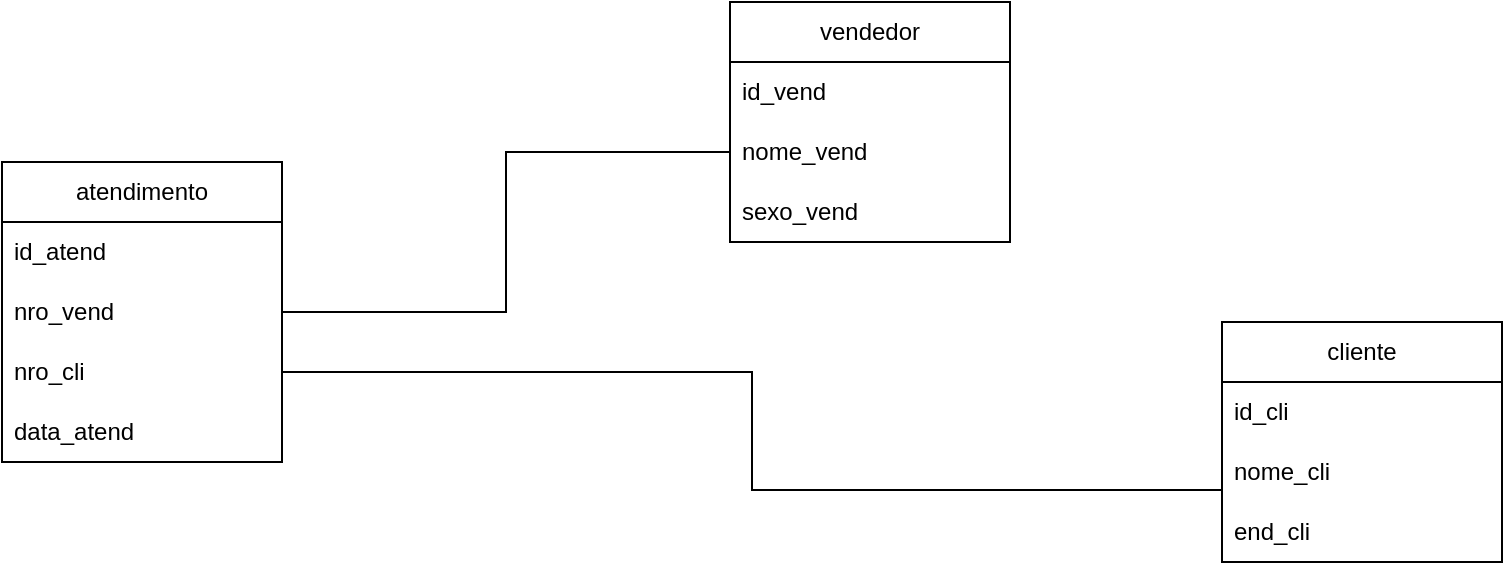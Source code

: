 <mxfile version="23.1.1" type="github">
  <diagram name="Página-1" id="v1_KJpu35iNwVzmVDaW8">
    <mxGraphModel dx="872" dy="473" grid="1" gridSize="10" guides="1" tooltips="1" connect="1" arrows="1" fold="1" page="1" pageScale="1" pageWidth="827" pageHeight="1169" math="0" shadow="0">
      <root>
        <mxCell id="0" />
        <mxCell id="1" parent="0" />
        <mxCell id="cG8tGduGhJKw7n1heg0O-16" value="vendedor" style="swimlane;fontStyle=0;childLayout=stackLayout;horizontal=1;startSize=30;horizontalStack=0;resizeParent=1;resizeParentMax=0;resizeLast=0;collapsible=1;marginBottom=0;whiteSpace=wrap;html=1;" vertex="1" parent="1">
          <mxGeometry x="414" y="10" width="140" height="120" as="geometry" />
        </mxCell>
        <mxCell id="cG8tGduGhJKw7n1heg0O-17" value="id_vend" style="text;strokeColor=none;fillColor=none;align=left;verticalAlign=middle;spacingLeft=4;spacingRight=4;overflow=hidden;points=[[0,0.5],[1,0.5]];portConstraint=eastwest;rotatable=0;whiteSpace=wrap;html=1;" vertex="1" parent="cG8tGduGhJKw7n1heg0O-16">
          <mxGeometry y="30" width="140" height="30" as="geometry" />
        </mxCell>
        <mxCell id="cG8tGduGhJKw7n1heg0O-18" value="nome_vend" style="text;strokeColor=none;fillColor=none;align=left;verticalAlign=middle;spacingLeft=4;spacingRight=4;overflow=hidden;points=[[0,0.5],[1,0.5]];portConstraint=eastwest;rotatable=0;whiteSpace=wrap;html=1;" vertex="1" parent="cG8tGduGhJKw7n1heg0O-16">
          <mxGeometry y="60" width="140" height="30" as="geometry" />
        </mxCell>
        <mxCell id="cG8tGduGhJKw7n1heg0O-19" value="sexo_vend" style="text;strokeColor=none;fillColor=none;align=left;verticalAlign=middle;spacingLeft=4;spacingRight=4;overflow=hidden;points=[[0,0.5],[1,0.5]];portConstraint=eastwest;rotatable=0;whiteSpace=wrap;html=1;" vertex="1" parent="cG8tGduGhJKw7n1heg0O-16">
          <mxGeometry y="90" width="140" height="30" as="geometry" />
        </mxCell>
        <mxCell id="cG8tGduGhJKw7n1heg0O-20" value="atendimento" style="swimlane;fontStyle=0;childLayout=stackLayout;horizontal=1;startSize=30;horizontalStack=0;resizeParent=1;resizeParentMax=0;resizeLast=0;collapsible=1;marginBottom=0;whiteSpace=wrap;html=1;" vertex="1" parent="1">
          <mxGeometry x="50" y="90" width="140" height="150" as="geometry" />
        </mxCell>
        <mxCell id="cG8tGduGhJKw7n1heg0O-21" value="id_atend" style="text;strokeColor=none;fillColor=none;align=left;verticalAlign=middle;spacingLeft=4;spacingRight=4;overflow=hidden;points=[[0,0.5],[1,0.5]];portConstraint=eastwest;rotatable=0;whiteSpace=wrap;html=1;" vertex="1" parent="cG8tGduGhJKw7n1heg0O-20">
          <mxGeometry y="30" width="140" height="30" as="geometry" />
        </mxCell>
        <mxCell id="cG8tGduGhJKw7n1heg0O-22" value="nro_vend" style="text;strokeColor=none;fillColor=none;align=left;verticalAlign=middle;spacingLeft=4;spacingRight=4;overflow=hidden;points=[[0,0.5],[1,0.5]];portConstraint=eastwest;rotatable=0;whiteSpace=wrap;html=1;" vertex="1" parent="cG8tGduGhJKw7n1heg0O-20">
          <mxGeometry y="60" width="140" height="30" as="geometry" />
        </mxCell>
        <mxCell id="cG8tGduGhJKw7n1heg0O-23" value="nro_cli" style="text;strokeColor=none;fillColor=none;align=left;verticalAlign=middle;spacingLeft=4;spacingRight=4;overflow=hidden;points=[[0,0.5],[1,0.5]];portConstraint=eastwest;rotatable=0;whiteSpace=wrap;html=1;" vertex="1" parent="cG8tGduGhJKw7n1heg0O-20">
          <mxGeometry y="90" width="140" height="30" as="geometry" />
        </mxCell>
        <mxCell id="cG8tGduGhJKw7n1heg0O-24" value="data_atend" style="text;strokeColor=none;fillColor=none;align=left;verticalAlign=middle;spacingLeft=4;spacingRight=4;overflow=hidden;points=[[0,0.5],[1,0.5]];portConstraint=eastwest;rotatable=0;whiteSpace=wrap;html=1;" vertex="1" parent="cG8tGduGhJKw7n1heg0O-20">
          <mxGeometry y="120" width="140" height="30" as="geometry" />
        </mxCell>
        <mxCell id="cG8tGduGhJKw7n1heg0O-26" value="cliente" style="swimlane;fontStyle=0;childLayout=stackLayout;horizontal=1;startSize=30;horizontalStack=0;resizeParent=1;resizeParentMax=0;resizeLast=0;collapsible=1;marginBottom=0;whiteSpace=wrap;html=1;" vertex="1" parent="1">
          <mxGeometry x="660" y="170" width="140" height="120" as="geometry" />
        </mxCell>
        <mxCell id="cG8tGduGhJKw7n1heg0O-27" value="id_cli" style="text;strokeColor=none;fillColor=none;align=left;verticalAlign=middle;spacingLeft=4;spacingRight=4;overflow=hidden;points=[[0,0.5],[1,0.5]];portConstraint=eastwest;rotatable=0;whiteSpace=wrap;html=1;" vertex="1" parent="cG8tGduGhJKw7n1heg0O-26">
          <mxGeometry y="30" width="140" height="30" as="geometry" />
        </mxCell>
        <mxCell id="cG8tGduGhJKw7n1heg0O-28" value="nome_cli" style="text;strokeColor=none;fillColor=none;align=left;verticalAlign=middle;spacingLeft=4;spacingRight=4;overflow=hidden;points=[[0,0.5],[1,0.5]];portConstraint=eastwest;rotatable=0;whiteSpace=wrap;html=1;" vertex="1" parent="cG8tGduGhJKw7n1heg0O-26">
          <mxGeometry y="60" width="140" height="30" as="geometry" />
        </mxCell>
        <mxCell id="cG8tGduGhJKw7n1heg0O-29" value="end_cli" style="text;strokeColor=none;fillColor=none;align=left;verticalAlign=middle;spacingLeft=4;spacingRight=4;overflow=hidden;points=[[0,0.5],[1,0.5]];portConstraint=eastwest;rotatable=0;whiteSpace=wrap;html=1;" vertex="1" parent="cG8tGduGhJKw7n1heg0O-26">
          <mxGeometry y="90" width="140" height="30" as="geometry" />
        </mxCell>
        <mxCell id="cG8tGduGhJKw7n1heg0O-30" style="edgeStyle=orthogonalEdgeStyle;rounded=0;orthogonalLoop=1;jettySize=auto;html=1;entryX=0;entryY=0.5;entryDx=0;entryDy=0;startArrow=none;startFill=0;endArrow=none;endFill=0;" edge="1" parent="1" source="cG8tGduGhJKw7n1heg0O-22" target="cG8tGduGhJKw7n1heg0O-18">
          <mxGeometry relative="1" as="geometry" />
        </mxCell>
        <mxCell id="cG8tGduGhJKw7n1heg0O-31" style="edgeStyle=orthogonalEdgeStyle;rounded=0;orthogonalLoop=1;jettySize=auto;html=1;entryX=0;entryY=0.8;entryDx=0;entryDy=0;entryPerimeter=0;endArrow=none;endFill=0;" edge="1" parent="1" source="cG8tGduGhJKw7n1heg0O-23" target="cG8tGduGhJKw7n1heg0O-28">
          <mxGeometry relative="1" as="geometry" />
        </mxCell>
      </root>
    </mxGraphModel>
  </diagram>
</mxfile>
